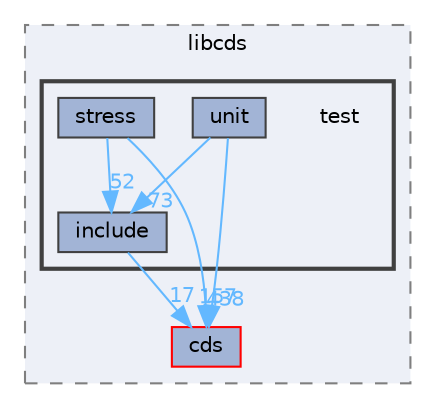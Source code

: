 digraph "external/libcds/test"
{
 // LATEX_PDF_SIZE
  bgcolor="transparent";
  edge [fontname=Helvetica,fontsize=10,labelfontname=Helvetica,labelfontsize=10];
  node [fontname=Helvetica,fontsize=10,shape=box,height=0.2,width=0.4];
  compound=true
  subgraph clusterdir_ab6169dce0214f69bd11de922f7415d8 {
    graph [ bgcolor="#edf0f7", pencolor="grey50", label="libcds", fontname=Helvetica,fontsize=10 style="filled,dashed", URL="dir_ab6169dce0214f69bd11de922f7415d8.html",tooltip=""]
  dir_fcf032bbf40cb4a20f944ac15896063c [label="cds", fillcolor="#a2b4d6", color="red", style="filled", URL="dir_fcf032bbf40cb4a20f944ac15896063c.html",tooltip=""];
  subgraph clusterdir_311d854e0061d88b3630476bf45e3155 {
    graph [ bgcolor="#edf0f7", pencolor="grey25", label="", fontname=Helvetica,fontsize=10 style="filled,bold", URL="dir_311d854e0061d88b3630476bf45e3155.html",tooltip=""]
    dir_311d854e0061d88b3630476bf45e3155 [shape=plaintext, label="test"];
  dir_e8e86015120c09f6a7f42026ab4ce0a2 [label="include", fillcolor="#a2b4d6", color="grey25", style="filled", URL="dir_e8e86015120c09f6a7f42026ab4ce0a2.html",tooltip=""];
  dir_9f5f38d12d77b88ddd9d791ef824d27f [label="stress", fillcolor="#a2b4d6", color="grey25", style="filled", URL="dir_9f5f38d12d77b88ddd9d791ef824d27f.html",tooltip=""];
  dir_5af95ab9c8988ee69eb5a91a91a55ab9 [label="unit", fillcolor="#a2b4d6", color="grey25", style="filled", URL="dir_5af95ab9c8988ee69eb5a91a91a55ab9.html",tooltip=""];
  }
  }
  dir_e8e86015120c09f6a7f42026ab4ce0a2->dir_fcf032bbf40cb4a20f944ac15896063c [headlabel="17", labeldistance=1.5 headhref="dir_000382_000111.html" href="dir_000382_000111.html" color="steelblue1" fontcolor="steelblue1"];
  dir_9f5f38d12d77b88ddd9d791ef824d27f->dir_e8e86015120c09f6a7f42026ab4ce0a2 [headlabel="52", labeldistance=1.5 headhref="dir_000795_000382.html" href="dir_000795_000382.html" color="steelblue1" fontcolor="steelblue1"];
  dir_9f5f38d12d77b88ddd9d791ef824d27f->dir_fcf032bbf40cb4a20f944ac15896063c [headlabel="157", labeldistance=1.5 headhref="dir_000795_000111.html" href="dir_000795_000111.html" color="steelblue1" fontcolor="steelblue1"];
  dir_5af95ab9c8988ee69eb5a91a91a55ab9->dir_e8e86015120c09f6a7f42026ab4ce0a2 [headlabel="73", labeldistance=1.5 headhref="dir_000886_000382.html" href="dir_000886_000382.html" color="steelblue1" fontcolor="steelblue1"];
  dir_5af95ab9c8988ee69eb5a91a91a55ab9->dir_fcf032bbf40cb4a20f944ac15896063c [headlabel="438", labeldistance=1.5 headhref="dir_000886_000111.html" href="dir_000886_000111.html" color="steelblue1" fontcolor="steelblue1"];
}
